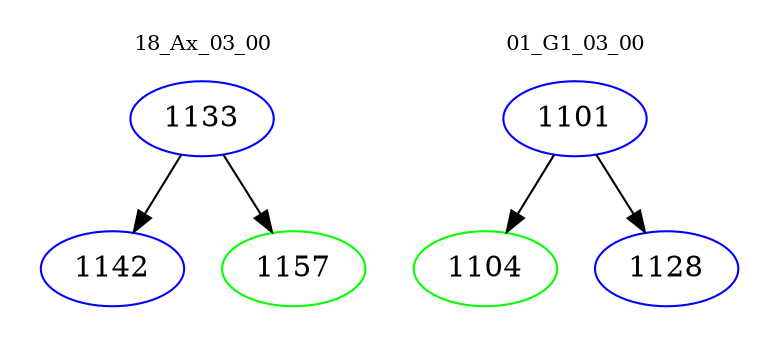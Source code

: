 digraph{
subgraph cluster_0 {
color = white
label = "18_Ax_03_00";
fontsize=10;
T0_1133 [label="1133", color="blue"]
T0_1133 -> T0_1142 [color="black"]
T0_1142 [label="1142", color="blue"]
T0_1133 -> T0_1157 [color="black"]
T0_1157 [label="1157", color="green"]
}
subgraph cluster_1 {
color = white
label = "01_G1_03_00";
fontsize=10;
T1_1101 [label="1101", color="blue"]
T1_1101 -> T1_1104 [color="black"]
T1_1104 [label="1104", color="green"]
T1_1101 -> T1_1128 [color="black"]
T1_1128 [label="1128", color="blue"]
}
}
